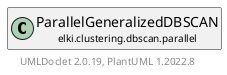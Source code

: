 @startuml
    remove .*\.(Instance|Par|Parameterizer|Factory)$
    set namespaceSeparator none
    hide empty fields
    hide empty methods

    class "<size:14>ParallelGeneralizedDBSCAN.Par\n<size:10>elki.clustering.dbscan.parallel" as elki.clustering.dbscan.parallel.ParallelGeneralizedDBSCAN.Par [[ParallelGeneralizedDBSCAN.Par.html]] {
        {static} +NEIGHBORHOODPRED_ID: OptionID
        {static} +COREPRED_ID: OptionID
        {static} +COREMODEL_ID: OptionID
        #npred: NeighborPredicate<?>
        #corepred: CorePredicate<?>
        #coremodel: boolean
        +configure(Parameterization): void
        +make(): ParallelGeneralizedDBSCAN
    }

    interface "<size:14>Parameterizer\n<size:10>elki.utilities.optionhandling" as elki.utilities.optionhandling.Parameterizer [[../../../utilities/optionhandling/Parameterizer.html]] {
        {abstract} +make(): Object
    }
    class "<size:14>ParallelGeneralizedDBSCAN\n<size:10>elki.clustering.dbscan.parallel" as elki.clustering.dbscan.parallel.ParallelGeneralizedDBSCAN [[ParallelGeneralizedDBSCAN.html]]

    elki.utilities.optionhandling.Parameterizer <|.. elki.clustering.dbscan.parallel.ParallelGeneralizedDBSCAN.Par
    elki.clustering.dbscan.parallel.ParallelGeneralizedDBSCAN +-- elki.clustering.dbscan.parallel.ParallelGeneralizedDBSCAN.Par

    center footer UMLDoclet 2.0.19, PlantUML 1.2022.8
@enduml
